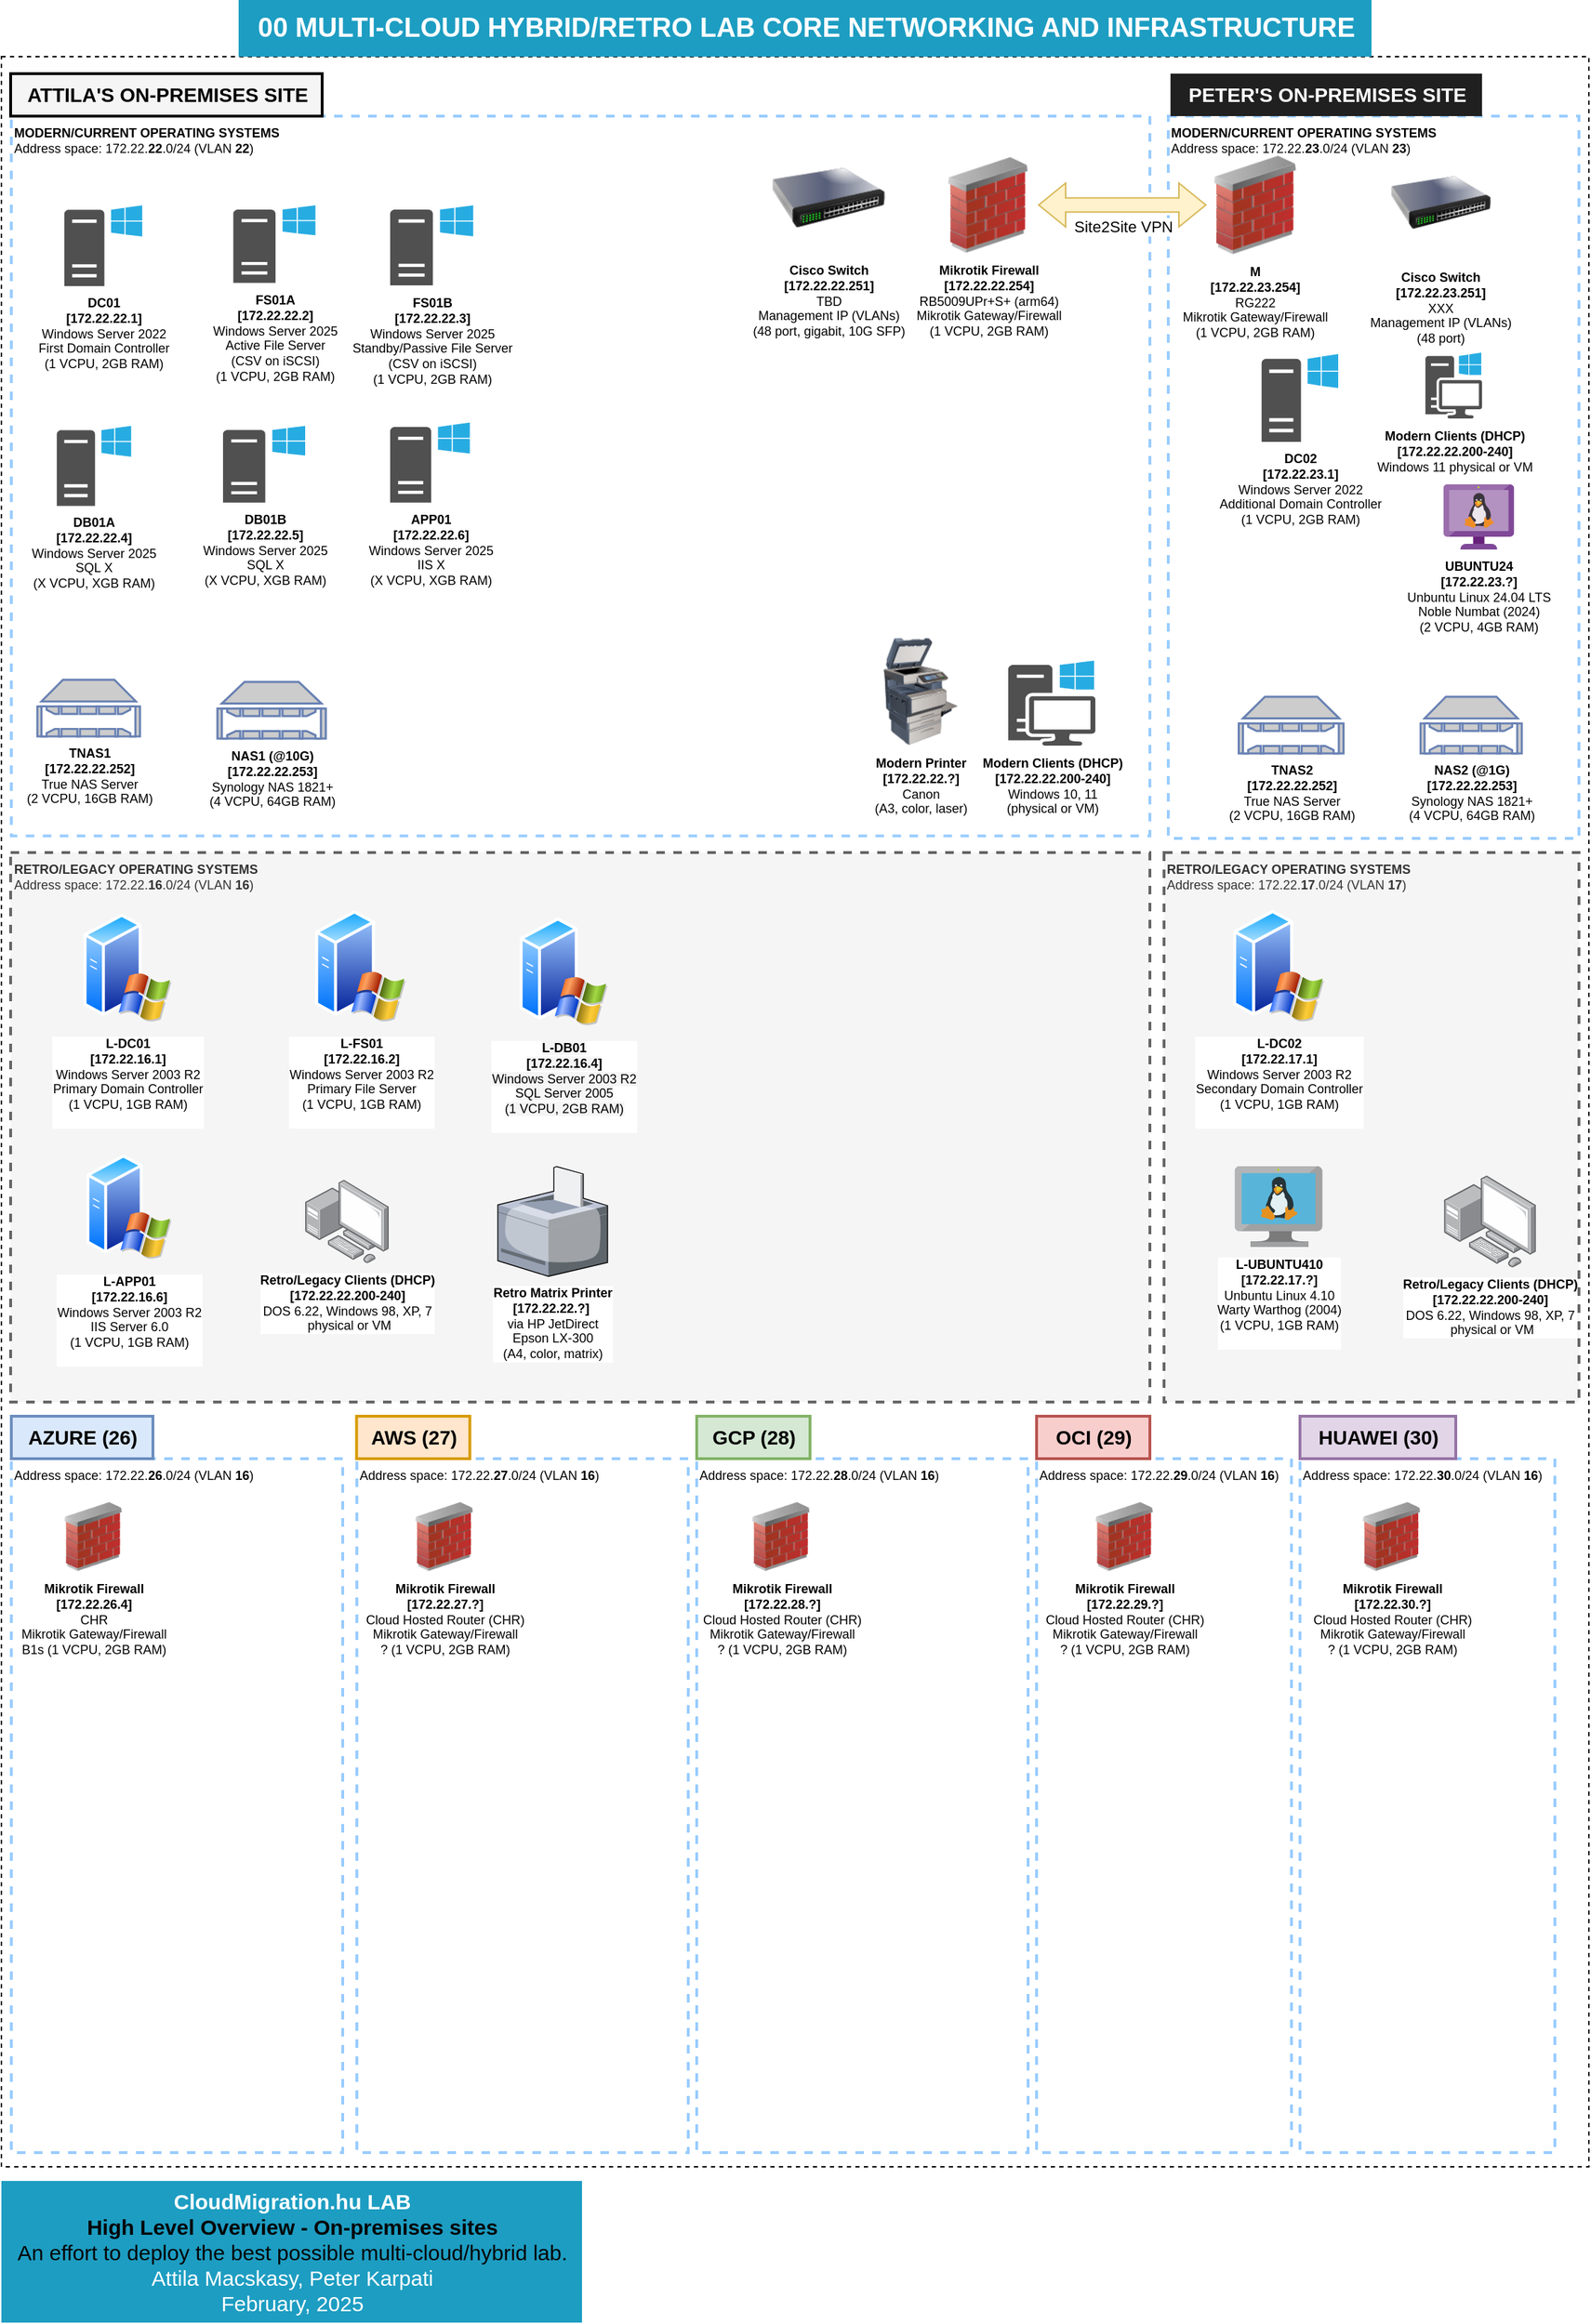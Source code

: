 <mxfile version="26.0.9">
  <diagram name="Page-1" id="yOE6Ou8vBkwqOuFUj9-g">
    <mxGraphModel dx="1296" dy="748" grid="1" gridSize="10" guides="1" tooltips="1" connect="1" arrows="1" fold="1" page="1" pageScale="1" pageWidth="1169" pageHeight="1654" math="0" shadow="0">
      <root>
        <mxCell id="0" />
        <mxCell id="1" parent="0" />
        <mxCell id="JqiDVA5L8YPAO0YXyxtW-15" value="" style="rounded=0;whiteSpace=wrap;html=1;dashed=1;fontSize=9;" parent="1" vertex="1">
          <mxGeometry x="19" y="50" width="1121" height="1490" as="geometry" />
        </mxCell>
        <mxCell id="JqiDVA5L8YPAO0YXyxtW-26" value="&lt;b&gt;&lt;font color=&quot;#ffffff&quot;&gt;CloudMigration.hu LAB&lt;/font&gt;&lt;br&gt;&lt;font color=&quot;#050505&quot;&gt;High Level O&lt;/font&gt;&lt;/b&gt;&lt;b&gt;&lt;font color=&quot;#050505&quot;&gt;verview - On-premises sites&lt;/font&gt;&lt;/b&gt;&lt;div&gt;&lt;font color=&quot;#050505&quot;&gt;&lt;div&gt;An effort to deploy the best possible multi-cloud/hybrid lab.&lt;/div&gt;&lt;/font&gt;&lt;font color=&quot;#ffffff&quot;&gt;Attila Macskasy, Peter Karpati&lt;/font&gt;&lt;br&gt;&lt;font color=&quot;#ffffff&quot;&gt;February, 2025&lt;/font&gt;&lt;/div&gt;" style="text;html=1;align=center;verticalAlign=middle;resizable=0;points=[];autosize=1;strokeColor=none;fillColor=light-dark(#1d9dc2, #1d293b);fontSize=15;fontFamily=Helvetica;" parent="1" vertex="1">
          <mxGeometry x="19" y="1550" width="410" height="100" as="geometry" />
        </mxCell>
        <mxCell id="C6mmBQ8od_YR21sbnJJz-4" value="&lt;div&gt;&lt;b&gt;RETRO/LEGACY OPERATING SYSTEMS&lt;/b&gt;&lt;br&gt;&lt;/div&gt;Address space: 172.22.&lt;b&gt;16&lt;/b&gt;.0/24 (VLAN&amp;nbsp;&lt;b&gt;16&lt;/b&gt;)" style="rounded=0;whiteSpace=wrap;html=1;fontColor=#333333;fillColor=#f5f5f5;dashed=1;strokeColor=#666666;strokeWidth=2;align=left;verticalAlign=top;fontSize=9;" vertex="1" parent="1">
          <mxGeometry x="25.5" y="612" width="804.5" height="388" as="geometry" />
        </mxCell>
        <mxCell id="JqiDVA5L8YPAO0YXyxtW-18" value="&lt;div&gt;&lt;b&gt;MODERN/CURRENT OPERATING SYSTEMS&lt;/b&gt;&lt;/div&gt;Address space: 172.22.&lt;b&gt;22&lt;/b&gt;.0/24 (VLAN &lt;b&gt;22&lt;/b&gt;)" style="rounded=0;whiteSpace=wrap;html=1;fontColor=#030303;fillColor=none;dashed=1;strokeColor=#99CCFF;strokeWidth=2;align=left;verticalAlign=top;fontSize=9;" parent="1" vertex="1">
          <mxGeometry x="26" y="92" width="804" height="508.24" as="geometry" />
        </mxCell>
        <mxCell id="JqiDVA5L8YPAO0YXyxtW-23" value="&lt;b&gt;ATTILA&#39;S ON-PREMISES SITE&lt;/b&gt;" style="text;html=1;align=center;verticalAlign=middle;resizable=0;points=[];autosize=1;strokeColor=default;fillColor=light-dark(#f5f5f5, #1d293b);fontSize=14;fontFamily=Helvetica;strokeWidth=2;" parent="1" vertex="1">
          <mxGeometry x="25.5" y="62" width="220" height="30" as="geometry" />
        </mxCell>
        <mxCell id="C6mmBQ8od_YR21sbnJJz-6" value="&lt;div style=&quot;forced-color-adjust: none;&quot;&gt;&lt;b style=&quot;forced-color-adjust: none;&quot;&gt;DC01&lt;/b&gt;&lt;/div&gt;&lt;div style=&quot;forced-color-adjust: none;&quot;&gt;&lt;b style=&quot;forced-color-adjust: none;&quot;&gt;[172.22.22.1]&lt;/b&gt;&lt;/div&gt;Windows Server 2022&lt;div style=&quot;forced-color-adjust: none;&quot;&gt;First Domain Controller&lt;br style=&quot;forced-color-adjust: none;&quot;&gt;&lt;div style=&quot;forced-color-adjust: none;&quot;&gt;(1 VCPU, 2GB RAM)&lt;br style=&quot;forced-color-adjust: none;&quot;&gt;&lt;div style=&quot;forced-color-adjust: none;&quot;&gt;&lt;br style=&quot;forced-color-adjust: none; color: rgb(0, 0, 0); font-family: Helvetica; font-style: normal; font-variant-ligatures: normal; font-variant-caps: normal; font-weight: 400; letter-spacing: normal; orphans: 2; text-align: center; text-indent: 0px; text-transform: none; widows: 2; word-spacing: 0px; -webkit-text-stroke-width: 0px; white-space: nowrap; background-color: rgb(255, 255, 255); text-decoration-thickness: initial; text-decoration-style: initial; text-decoration-color: initial;&quot;&gt;&lt;br&gt;&lt;br&gt;&lt;/div&gt;&lt;/div&gt;&lt;/div&gt;" style="sketch=0;pointerEvents=1;shadow=0;dashed=0;html=1;strokeColor=none;fillColor=#505050;labelPosition=center;verticalLabelPosition=bottom;verticalAlign=top;outlineConnect=0;align=center;shape=mxgraph.office.servers.windows_server;fontSize=9;" vertex="1" parent="1">
          <mxGeometry x="63.43" y="155" width="55" height="57" as="geometry" />
        </mxCell>
        <mxCell id="C6mmBQ8od_YR21sbnJJz-5" value="&lt;div&gt;&lt;b&gt;L-DC01&lt;/b&gt;&lt;/div&gt;&lt;div&gt;&lt;b&gt;[172.22.16.1]&lt;/b&gt;&lt;/div&gt;Windows Server 2003 R2&lt;div&gt;Primary Domain Controller&lt;br&gt;&lt;div&gt;(1 VCPU, 1GB RAM)&lt;br&gt;&lt;div&gt;&lt;br&gt;&lt;/div&gt;&lt;/div&gt;&lt;/div&gt;" style="image;aspect=fixed;perimeter=ellipsePerimeter;html=1;align=center;shadow=0;dashed=0;spacingTop=3;image=img/lib/active_directory/windows_server_2.svg;fontSize=9;imageBackground=none;" vertex="1" parent="1">
          <mxGeometry x="77" y="654.4" width="62.08" height="77.6" as="geometry" />
        </mxCell>
        <mxCell id="C6mmBQ8od_YR21sbnJJz-8" value="&lt;div&gt;&lt;b&gt;RETRO/LEGACY OPERATING SYSTEMS&lt;/b&gt;&lt;br&gt;&lt;/div&gt;Address space: 172.22.&lt;b&gt;17&lt;/b&gt;.0/24 (VLAN&amp;nbsp;&lt;b&gt;17&lt;/b&gt;)" style="rounded=0;whiteSpace=wrap;html=1;fontColor=#333333;fillColor=#f5f5f5;dashed=1;strokeColor=#666666;strokeWidth=2;align=left;verticalAlign=top;fontSize=9;" vertex="1" parent="1">
          <mxGeometry x="840" y="612" width="293" height="388" as="geometry" />
        </mxCell>
        <mxCell id="C6mmBQ8od_YR21sbnJJz-9" value="&lt;div&gt;&lt;b&gt;MODERN/CURRENT OPERATING SYSTEMS&lt;/b&gt;&lt;/div&gt;Address space: 172.22.&lt;b&gt;23&lt;/b&gt;.0/24 (VLAN &lt;b&gt;23&lt;/b&gt;)" style="rounded=0;whiteSpace=wrap;html=1;fontColor=#030303;fillColor=none;dashed=1;strokeColor=#99CCFF;strokeWidth=2;align=left;verticalAlign=top;fontSize=9;" vertex="1" parent="1">
          <mxGeometry x="843" y="92" width="290" height="510" as="geometry" />
        </mxCell>
        <mxCell id="C6mmBQ8od_YR21sbnJJz-10" value="&lt;b&gt;PETER&#39;S ON-PREMISES SITE&lt;/b&gt;" style="text;html=1;align=center;verticalAlign=middle;resizable=0;points=[];autosize=1;strokeColor=none;fillColor=light-dark(#202020, #1f2f1e);fontSize=14;fontFamily=Helvetica;fontColor=#FFFFFF;" vertex="1" parent="1">
          <mxGeometry x="844.57" y="62" width="220" height="30" as="geometry" />
        </mxCell>
        <mxCell id="C6mmBQ8od_YR21sbnJJz-15" value="&lt;div&gt;&lt;b&gt;L-FS01&lt;/b&gt;&lt;/div&gt;&lt;div&gt;&lt;b&gt;[172.22.16.2]&lt;/b&gt;&lt;b&gt;&lt;br&gt;&lt;/b&gt;&lt;/div&gt;Windows Server 2003 R2&lt;div&gt;Primary File Server&lt;br&gt;&lt;div&gt;(1 VCPU, 1GB RAM)&lt;br&gt;&lt;div&gt;&lt;br&gt;&lt;/div&gt;&lt;/div&gt;&lt;/div&gt;" style="image;aspect=fixed;perimeter=ellipsePerimeter;html=1;align=center;shadow=0;dashed=0;spacingTop=3;image=img/lib/active_directory/windows_server_2.svg;fontSize=9;imageBackground=none;" vertex="1" parent="1">
          <mxGeometry x="240.5" y="652" width="64" height="80" as="geometry" />
        </mxCell>
        <mxCell id="C6mmBQ8od_YR21sbnJJz-22" value="&lt;div style=&quot;forced-color-adjust: none;&quot;&gt;&lt;b style=&quot;forced-color-adjust: none;&quot;&gt;DC02&lt;/b&gt;&lt;/div&gt;&lt;div style=&quot;forced-color-adjust: none;&quot;&gt;&lt;b style=&quot;forced-color-adjust: none;&quot;&gt;&lt;b&gt;[172.22.23.1]&lt;/b&gt;&lt;br&gt;&lt;/b&gt;&lt;/div&gt;Windows Server 2022&lt;div style=&quot;forced-color-adjust: none;&quot;&gt;Additional Domain Controller&lt;br style=&quot;forced-color-adjust: none;&quot;&gt;&lt;div style=&quot;forced-color-adjust: none;&quot;&gt;(1 VCPU, 2GB RAM)&lt;br style=&quot;forced-color-adjust: none;&quot;&gt;&lt;div style=&quot;forced-color-adjust: none;&quot;&gt;&lt;br style=&quot;forced-color-adjust: none; color: rgb(0, 0, 0); font-family: Helvetica; font-style: normal; font-variant-ligatures: normal; font-variant-caps: normal; font-weight: 400; letter-spacing: normal; orphans: 2; text-align: center; text-indent: 0px; text-transform: none; widows: 2; word-spacing: 0px; -webkit-text-stroke-width: 0px; white-space: nowrap; background-color: rgb(255, 255, 255); text-decoration-thickness: initial; text-decoration-style: initial; text-decoration-color: initial;&quot;&gt;&lt;br&gt;&lt;br&gt;&lt;/div&gt;&lt;/div&gt;&lt;/div&gt;" style="sketch=0;pointerEvents=1;shadow=0;dashed=0;html=1;strokeColor=none;fillColor=#505050;labelPosition=center;verticalLabelPosition=bottom;verticalAlign=top;outlineConnect=0;align=center;shape=mxgraph.office.servers.windows_server;fontSize=9;" vertex="1" parent="1">
          <mxGeometry x="908.88" y="259.98" width="54.12" height="62.02" as="geometry" />
        </mxCell>
        <mxCell id="C6mmBQ8od_YR21sbnJJz-23" value="&lt;div style=&quot;forced-color-adjust: none;&quot;&gt;&lt;b style=&quot;forced-color-adjust: none;&quot;&gt;FS01A&lt;/b&gt;&lt;/div&gt;&lt;div style=&quot;forced-color-adjust: none;&quot;&gt;&lt;b style=&quot;forced-color-adjust: none;&quot;&gt;[172.22.22.2]&lt;/b&gt;&lt;/div&gt;Windows Server 2025&lt;div style=&quot;forced-color-adjust: none;&quot;&gt;Active File Server&lt;/div&gt;&lt;div style=&quot;forced-color-adjust: none;&quot;&gt;(CSV on iSCSI)&lt;br style=&quot;forced-color-adjust: none;&quot;&gt;&lt;div style=&quot;forced-color-adjust: none;&quot;&gt;(1 VCPU, 2GB RAM)&lt;/div&gt;&lt;/div&gt;" style="sketch=0;pointerEvents=1;shadow=0;dashed=0;html=1;strokeColor=none;fillColor=#505050;labelPosition=center;verticalLabelPosition=bottom;verticalAlign=top;outlineConnect=0;align=center;shape=mxgraph.office.servers.windows_server;fontSize=9;" vertex="1" parent="1">
          <mxGeometry x="182.75" y="155" width="58" height="54.75" as="geometry" />
        </mxCell>
        <mxCell id="C6mmBQ8od_YR21sbnJJz-24" value="&lt;div style=&quot;forced-color-adjust: none;&quot;&gt;&lt;b style=&quot;forced-color-adjust: none;&quot;&gt;FS01B&lt;/b&gt;&lt;/div&gt;&lt;div style=&quot;forced-color-adjust: none;&quot;&gt;&lt;b style=&quot;forced-color-adjust: none;&quot;&gt;[172.22.22.3]&lt;/b&gt;&lt;/div&gt;Windows Server 2025&lt;div style=&quot;forced-color-adjust: none;&quot;&gt;Standby/Passive File Server&lt;/div&gt;&lt;div style=&quot;forced-color-adjust: none;&quot;&gt;(CSV on iSCSI)&lt;br style=&quot;forced-color-adjust: none;&quot;&gt;&lt;div style=&quot;forced-color-adjust: none;&quot;&gt;(1 VCPU, 2GB RAM)&lt;/div&gt;&lt;/div&gt;" style="sketch=0;pointerEvents=1;shadow=0;dashed=0;html=1;strokeColor=none;fillColor=#505050;labelPosition=center;verticalLabelPosition=bottom;verticalAlign=top;outlineConnect=0;align=center;shape=mxgraph.office.servers.windows_server;fontSize=9;" vertex="1" parent="1">
          <mxGeometry x="293.54" y="155.0" width="58.63" height="56.5" as="geometry" />
        </mxCell>
        <mxCell id="C6mmBQ8od_YR21sbnJJz-16" value="" style="shape=image;verticalLabelPosition=bottom;labelBackgroundColor=default;verticalAlign=top;aspect=fixed;imageAspect=0;image=https://www.ixsystems.com/wp-content/uploads/2021/02/truenas_enterprise-logo-full-color-rgb.png;fontSize=9;" vertex="1" parent="1">
          <mxGeometry x="44.37" y="460" width="80" height="20" as="geometry" />
        </mxCell>
        <mxCell id="C6mmBQ8od_YR21sbnJJz-21" value="" style="shape=image;verticalLabelPosition=bottom;labelBackgroundColor=default;verticalAlign=top;aspect=fixed;imageAspect=0;image=https://nascompares.com/wp-content/uploads/2016/09/Synology-all-black-logo-for-banner.png;fontSize=9;" vertex="1" parent="1">
          <mxGeometry x="173.06" y="460" width="75" height="20" as="geometry" />
        </mxCell>
        <mxCell id="C6mmBQ8od_YR21sbnJJz-25" value="&lt;div style=&quot;color: rgb(0, 0, 0);&quot;&gt;&lt;b&gt;TNAS1&lt;/b&gt;&lt;/div&gt;&lt;div style=&quot;color: rgb(0, 0, 0);&quot;&gt;&lt;b&gt;[172.22.22.252]&lt;/b&gt;&lt;/div&gt;&lt;span style=&quot;color: rgb(0, 0, 0);&quot;&gt;True NAS Server&lt;/span&gt;&lt;div style=&quot;color: rgb(0, 0, 0);&quot;&gt;&lt;div style=&quot;color: rgb(0, 0, 0);&quot;&gt;&lt;span style=&quot;color: light-dark(rgb(0, 0, 0), rgb(0, 0, 0)); background-color: transparent;&quot;&gt;(2 VCPU, 16GB RAM)&lt;/span&gt;&lt;br&gt;&lt;/div&gt;&lt;/div&gt;" style="fontColor=#0066CC;verticalAlign=top;verticalLabelPosition=bottom;labelPosition=center;align=center;html=1;outlineConnect=0;fillColor=#CCCCCC;strokeColor=#6881B3;gradientColor=none;gradientDirection=north;strokeWidth=2;shape=mxgraph.networks.nas_filer;fontSize=9;" vertex="1" parent="1">
          <mxGeometry x="44.37" y="490" width="72.5" height="40" as="geometry" />
        </mxCell>
        <mxCell id="C6mmBQ8od_YR21sbnJJz-26" value="&lt;div style=&quot;color: rgb(0, 0, 0);&quot;&gt;&lt;b&gt;NAS1 (@10G)&lt;/b&gt;&lt;/div&gt;&lt;div style=&quot;color: rgb(0, 0, 0);&quot;&gt;&lt;b&gt;[172.22.22.253]&lt;/b&gt;&lt;/div&gt;&lt;span style=&quot;color: rgb(0, 0, 0);&quot;&gt;Synology NAS 1821+&lt;/span&gt;&lt;div style=&quot;color: rgb(0, 0, 0);&quot;&gt;&lt;div style=&quot;color: rgb(0, 0, 0);&quot;&gt;&lt;span style=&quot;color: light-dark(rgb(0, 0, 0), rgb(0, 0, 0)); background-color: transparent;&quot;&gt;(4 VCPU, 64GB RAM)&lt;/span&gt;&lt;br&gt;&lt;/div&gt;&lt;/div&gt;" style="fontColor=#0066CC;verticalAlign=top;verticalLabelPosition=bottom;labelPosition=center;align=center;html=1;outlineConnect=0;fillColor=#CCCCCC;strokeColor=#6881B3;gradientColor=none;gradientDirection=north;strokeWidth=2;shape=mxgraph.networks.nas_filer;fontSize=9;" vertex="1" parent="1">
          <mxGeometry x="171.56" y="491.5" width="76.5" height="40" as="geometry" />
        </mxCell>
        <mxCell id="C6mmBQ8od_YR21sbnJJz-27" value="&lt;div&gt;&lt;b style=&quot;background-color: light-dark(rgb(245, 245, 245), rgb(237, 237, 237));&quot;&gt;L-DB01&lt;/b&gt;&lt;/div&gt;&lt;div&gt;&lt;b style=&quot;background-color: light-dark(rgb(245, 245, 245), rgb(237, 237, 237));&quot;&gt;[172.22.16.4]&lt;/b&gt;&lt;/div&gt;&lt;span style=&quot;background-color: light-dark(rgb(245, 245, 245), rgb(237, 237, 237));&quot;&gt;Windows Server 2003 R2&lt;/span&gt;&lt;div&gt;&lt;span style=&quot;background-color: light-dark(rgb(245, 245, 245), rgb(237, 237, 237));&quot;&gt;SQL Server 2005&lt;br&gt;&lt;/span&gt;&lt;div&gt;&lt;span style=&quot;background-color: light-dark(rgb(245, 245, 245), rgb(237, 237, 237));&quot;&gt;(1 VCPU, 2GB RAM)&lt;br&gt;&lt;/span&gt;&lt;div&gt;&lt;br&gt;&lt;/div&gt;&lt;/div&gt;&lt;/div&gt;" style="image;aspect=fixed;perimeter=ellipsePerimeter;html=1;align=center;shadow=0;dashed=0;spacingTop=3;image=img/lib/active_directory/windows_server_2.svg;fontSize=9;imageBackground=none;" vertex="1" parent="1">
          <mxGeometry x="384.96" y="657" width="62.08" height="77.6" as="geometry" />
        </mxCell>
        <mxCell id="C6mmBQ8od_YR21sbnJJz-28" value="&lt;div&gt;&lt;b&gt;L-APP01&lt;/b&gt;&lt;/div&gt;&lt;div&gt;&lt;b&gt;[172.22.16.6]&lt;/b&gt;&lt;/div&gt;Windows Server 2003 R2&lt;div&gt;IIS Server 6.0&lt;br&gt;&lt;div&gt;(1 VCPU, 1GB RAM)&lt;br&gt;&lt;div&gt;&lt;br&gt;&lt;/div&gt;&lt;/div&gt;&lt;/div&gt;" style="image;aspect=fixed;perimeter=ellipsePerimeter;html=1;align=center;shadow=0;dashed=0;spacingTop=3;image=img/lib/active_directory/windows_server_2.svg;fontSize=9;" vertex="1" parent="1">
          <mxGeometry x="79.08" y="824.5" width="60" height="75" as="geometry" />
        </mxCell>
        <mxCell id="C6mmBQ8od_YR21sbnJJz-30" value="&lt;div&gt;&lt;b&gt;UBUNTU24&lt;/b&gt;&lt;/div&gt;&lt;div&gt;&lt;b&gt;[172.22.23.?]&lt;/b&gt;&lt;/div&gt;Unbuntu Linux 24.04 LTS&lt;div&gt;Noble Numbat (2024)&lt;br&gt;&lt;div&gt;(2 VCPU, 4GB RAM)&lt;br&gt;&lt;div&gt;&lt;br&gt;&lt;/div&gt;&lt;/div&gt;&lt;/div&gt;" style="image;sketch=0;aspect=fixed;html=1;points=[];align=center;fontSize=9;image=img/lib/mscae/VM_Linux_Non_Azure.svg;" vertex="1" parent="1">
          <mxGeometry x="1037.25" y="352" width="50" height="46" as="geometry" />
        </mxCell>
        <mxCell id="C6mmBQ8od_YR21sbnJJz-29" value="&lt;div&gt;&lt;b&gt;L-UBUNTU410&lt;/b&gt;&lt;/div&gt;&lt;div&gt;&lt;b&gt;[172.22.17.?]&lt;/b&gt;&lt;/div&gt;Unbuntu Linux 4.10&lt;div&gt;Warty Warthog (2004)&lt;br&gt;&lt;div&gt;(1 VCPU, 1GB RAM)&lt;br&gt;&lt;div&gt;&lt;br&gt;&lt;/div&gt;&lt;/div&gt;&lt;/div&gt;" style="image;sketch=0;aspect=fixed;html=1;points=[];align=center;fontSize=9;image=img/lib/mscae/VM_Linux.svg;" vertex="1" parent="1">
          <mxGeometry x="889.84" y="833.45" width="62.07" height="57.1" as="geometry" />
        </mxCell>
        <mxCell id="C6mmBQ8od_YR21sbnJJz-31" value="&lt;div&gt;&lt;b&gt;L-DC02&lt;/b&gt;&lt;/div&gt;&lt;div&gt;&lt;b&gt;[172.22.17.1]&lt;/b&gt;&lt;/div&gt;Windows Server 2003 R2&lt;div&gt;Secondary Domain Controller&lt;br&gt;&lt;div&gt;(1 VCPU, 1GB RAM)&lt;br&gt;&lt;div&gt;&lt;br&gt;&lt;/div&gt;&lt;/div&gt;&lt;/div&gt;" style="image;aspect=fixed;perimeter=ellipsePerimeter;html=1;align=center;shadow=0;dashed=0;spacingTop=3;image=img/lib/active_directory/windows_server_2.svg;fontSize=9;" vertex="1" parent="1">
          <mxGeometry x="888.75" y="651.69" width="64.25" height="80.31" as="geometry" />
        </mxCell>
        <mxCell id="C6mmBQ8od_YR21sbnJJz-32" value="&lt;div style=&quot;forced-color-adjust: none; color: rgb(0, 0, 0); font-family: Helvetica; font-style: normal; font-variant-ligatures: normal; font-variant-caps: normal; letter-spacing: normal; orphans: 2; text-align: center; text-indent: 0px; text-transform: none; widows: 2; word-spacing: 0px; -webkit-text-stroke-width: 0px; white-space: nowrap; text-decoration-thickness: initial; text-decoration-style: initial; text-decoration-color: initial;&quot;&gt;&lt;b&gt;Mikrotik Firewall&lt;/b&gt;&lt;/div&gt;&lt;div style=&quot;forced-color-adjust: none; color: rgb(0, 0, 0); font-family: Helvetica; font-style: normal; font-variant-ligatures: normal; font-variant-caps: normal; font-weight: 400; letter-spacing: normal; orphans: 2; text-align: center; text-indent: 0px; text-transform: none; widows: 2; word-spacing: 0px; -webkit-text-stroke-width: 0px; white-space: nowrap; text-decoration-thickness: initial; text-decoration-style: initial; text-decoration-color: initial;&quot;&gt;&lt;b style=&quot;forced-color-adjust: none;&quot;&gt;[172.22.22.254]&lt;/b&gt;&lt;/div&gt;RB5009UPr+S+ (arm64)&lt;br&gt;&lt;div style=&quot;forced-color-adjust: none; color: rgb(0, 0, 0); font-family: Helvetica; font-style: normal; font-variant-ligatures: normal; font-variant-caps: normal; font-weight: 400; letter-spacing: normal; orphans: 2; text-align: center; text-indent: 0px; text-transform: none; widows: 2; word-spacing: 0px; -webkit-text-stroke-width: 0px; white-space: nowrap; text-decoration-thickness: initial; text-decoration-style: initial; text-decoration-color: initial;&quot;&gt;Mikrotik Gateway/Firewall&lt;br style=&quot;forced-color-adjust: none;&quot;&gt;&lt;div style=&quot;forced-color-adjust: none;&quot;&gt;(1 VCPU, 2GB RAM)&lt;/div&gt;&lt;/div&gt;" style="image;html=1;image=img/lib/clip_art/networking/Firewall_02_128x128.png;fontSize=9;labelBackgroundColor=#FFFFFF;" vertex="1" parent="1">
          <mxGeometry x="680.5" y="121" width="70.5" height="67.5" as="geometry" />
        </mxCell>
        <mxCell id="C6mmBQ8od_YR21sbnJJz-33" value="&lt;div style=&quot;color: rgb(0, 0, 0);&quot;&gt;&lt;div style=&quot;color: rgb(0, 0, 0);&quot;&gt;&lt;b&gt;Cisco Switch&lt;/b&gt;&lt;/div&gt;&lt;div style=&quot;color: rgb(0, 0, 0);&quot;&gt;&lt;b&gt;[172.22.22.251]&lt;/b&gt;&lt;/div&gt;&lt;span&gt;TBD&lt;/span&gt;&lt;br&gt;&lt;div style=&quot;color: rgb(0, 0, 0);&quot;&gt;Management IP (VLANs)&lt;br&gt;&lt;div&gt;(48 port, gigabit, 10G SFP)&lt;/div&gt;&lt;/div&gt;&lt;/div&gt;" style="image;html=1;image=img/lib/clip_art/networking/Switch_128x128.png;fontSize=9;labelBackgroundColor=#FFFFFF;" vertex="1" parent="1">
          <mxGeometry x="563" y="111" width="79.88" height="77.5" as="geometry" />
        </mxCell>
        <mxCell id="C6mmBQ8od_YR21sbnJJz-35" value="&lt;div style=&quot;forced-color-adjust: none; color: rgb(0, 0, 0); font-family: Helvetica; font-style: normal; font-variant-ligatures: normal; font-variant-caps: normal; font-weight: 400; letter-spacing: normal; orphans: 2; text-align: center; text-indent: 0px; text-transform: none; widows: 2; word-spacing: 0px; -webkit-text-stroke-width: 0px; white-space: nowrap; text-decoration-thickness: initial; text-decoration-style: initial; text-decoration-color: initial;&quot;&gt;&lt;b style=&quot;forced-color-adjust: none;&quot;&gt;M&lt;/b&gt;&lt;/div&gt;&lt;div style=&quot;forced-color-adjust: none; color: rgb(0, 0, 0); font-family: Helvetica; font-style: normal; font-variant-ligatures: normal; font-variant-caps: normal; font-weight: 400; letter-spacing: normal; orphans: 2; text-align: center; text-indent: 0px; text-transform: none; widows: 2; word-spacing: 0px; -webkit-text-stroke-width: 0px; white-space: nowrap; text-decoration-thickness: initial; text-decoration-style: initial; text-decoration-color: initial;&quot;&gt;&lt;b style=&quot;forced-color-adjust: none;&quot;&gt;[172.22.23.254]&lt;/b&gt;&lt;/div&gt;&lt;span&gt;RG222&lt;/span&gt;&lt;br&gt;&lt;div style=&quot;forced-color-adjust: none; color: rgb(0, 0, 0); font-family: Helvetica; font-style: normal; font-variant-ligatures: normal; font-variant-caps: normal; font-weight: 400; letter-spacing: normal; orphans: 2; text-align: center; text-indent: 0px; text-transform: none; widows: 2; word-spacing: 0px; -webkit-text-stroke-width: 0px; white-space: nowrap; text-decoration-thickness: initial; text-decoration-style: initial; text-decoration-color: initial;&quot;&gt;Mikrotik Gateway/Firewall&lt;br style=&quot;forced-color-adjust: none;&quot;&gt;&lt;div style=&quot;forced-color-adjust: none;&quot;&gt;(1 VCPU, 2GB RAM)&lt;/div&gt;&lt;/div&gt;" style="image;html=1;image=img/lib/clip_art/networking/Firewall_02_128x128.png;fontSize=9;labelBackgroundColor=#FFFFFF;" vertex="1" parent="1">
          <mxGeometry x="870" y="120" width="68.81" height="69.5" as="geometry" />
        </mxCell>
        <mxCell id="C6mmBQ8od_YR21sbnJJz-36" value="&lt;div style=&quot;color: rgb(0, 0, 0);&quot;&gt;&lt;b&gt;Cisco Switch&lt;/b&gt;&lt;/div&gt;&lt;div style=&quot;color: rgb(0, 0, 0);&quot;&gt;&lt;b&gt;[172.22.23.251]&lt;/b&gt;&lt;/div&gt;&lt;span&gt;XXX&lt;/span&gt;&lt;br&gt;&lt;div style=&quot;color: rgb(0, 0, 0);&quot;&gt;Management IP (VLANs)&lt;br&gt;&lt;div&gt;(48 port)&lt;/div&gt;&lt;/div&gt;" style="image;html=1;image=img/lib/clip_art/networking/Switch_128x128.png;fontSize=9;labelBackgroundColor=#FFFFFF;" vertex="1" parent="1">
          <mxGeometry x="1000" y="112" width="70.75" height="82.25" as="geometry" />
        </mxCell>
        <mxCell id="C6mmBQ8od_YR21sbnJJz-37" value="" style="shape=image;verticalLabelPosition=bottom;labelBackgroundColor=default;verticalAlign=top;aspect=fixed;imageAspect=0;image=https://www.ixsystems.com/wp-content/uploads/2021/02/truenas_enterprise-logo-full-color-rgb.png;fontSize=9;" vertex="1" parent="1">
          <mxGeometry x="892.75" y="472" width="80" height="20" as="geometry" />
        </mxCell>
        <mxCell id="C6mmBQ8od_YR21sbnJJz-38" value="" style="shape=image;verticalLabelPosition=bottom;labelBackgroundColor=default;verticalAlign=top;aspect=fixed;imageAspect=0;image=https://nascompares.com/wp-content/uploads/2016/09/Synology-all-black-logo-for-banner.png;fontSize=9;" vertex="1" parent="1">
          <mxGeometry x="1024.75" y="472" width="75" height="20" as="geometry" />
        </mxCell>
        <mxCell id="C6mmBQ8od_YR21sbnJJz-39" value="&lt;div style=&quot;color: rgb(0, 0, 0);&quot;&gt;&lt;b&gt;TNAS2&lt;/b&gt;&lt;/div&gt;&lt;div style=&quot;color: rgb(0, 0, 0);&quot;&gt;&lt;b&gt;[172.22.22.252]&lt;/b&gt;&lt;/div&gt;&lt;span style=&quot;color: rgb(0, 0, 0);&quot;&gt;True NAS Server&lt;/span&gt;&lt;div style=&quot;color: rgb(0, 0, 0);&quot;&gt;&lt;div style=&quot;color: rgb(0, 0, 0);&quot;&gt;&lt;span style=&quot;color: light-dark(rgb(0, 0, 0), rgb(0, 0, 0)); background-color: transparent;&quot;&gt;(2 VCPU, 16GB RAM)&lt;/span&gt;&lt;br&gt;&lt;/div&gt;&lt;/div&gt;" style="fontColor=#0066CC;verticalAlign=top;verticalLabelPosition=bottom;labelPosition=center;align=center;html=1;outlineConnect=0;fillColor=#CCCCCC;strokeColor=#6881B3;gradientColor=none;gradientDirection=north;strokeWidth=2;shape=mxgraph.networks.nas_filer;fontSize=9;" vertex="1" parent="1">
          <mxGeometry x="892.75" y="502" width="74" height="40" as="geometry" />
        </mxCell>
        <mxCell id="C6mmBQ8od_YR21sbnJJz-40" value="&lt;div style=&quot;color: rgb(0, 0, 0);&quot;&gt;&lt;b&gt;NAS2&amp;nbsp;&lt;/b&gt;&lt;b style=&quot;background-color: transparent;&quot;&gt;(@1G)&lt;/b&gt;&lt;/div&gt;&lt;div style=&quot;color: rgb(0, 0, 0);&quot;&gt;&lt;b&gt;[172.22.22.253]&lt;/b&gt;&lt;/div&gt;&lt;span style=&quot;color: rgb(0, 0, 0);&quot;&gt;Synology NAS 1821+&lt;/span&gt;&lt;div style=&quot;color: rgb(0, 0, 0);&quot;&gt;&lt;div style=&quot;color: rgb(0, 0, 0);&quot;&gt;&lt;span style=&quot;color: light-dark(rgb(0, 0, 0), rgb(0, 0, 0)); background-color: transparent;&quot;&gt;(4 VCPU, 64GB RAM)&lt;/span&gt;&lt;br&gt;&lt;/div&gt;&lt;/div&gt;" style="fontColor=#0066CC;verticalAlign=top;verticalLabelPosition=bottom;labelPosition=center;align=center;html=1;outlineConnect=0;fillColor=#CCCCCC;strokeColor=#6881B3;gradientColor=none;gradientDirection=north;strokeWidth=2;shape=mxgraph.networks.nas_filer;fontSize=9;" vertex="1" parent="1">
          <mxGeometry x="1021.13" y="502" width="71.5" height="40" as="geometry" />
        </mxCell>
        <mxCell id="C6mmBQ8od_YR21sbnJJz-42" value="&lt;div style=&quot;forced-color-adjust: none;&quot;&gt;&lt;b style=&quot;forced-color-adjust: none;&quot;&gt;DB01A&lt;/b&gt;&lt;/div&gt;&lt;div style=&quot;forced-color-adjust: none;&quot;&gt;&lt;b style=&quot;forced-color-adjust: none;&quot;&gt;[172.22.22.4]&lt;/b&gt;&lt;/div&gt;Windows Server 2025&lt;div style=&quot;forced-color-adjust: none;&quot;&gt;SQL X&lt;/div&gt;&lt;div style=&quot;forced-color-adjust: none;&quot;&gt;&lt;div style=&quot;forced-color-adjust: none;&quot;&gt;(X VCPU, XGB RAM)&lt;/div&gt;&lt;/div&gt;" style="sketch=0;pointerEvents=1;shadow=0;dashed=0;html=1;strokeColor=none;fillColor=#505050;labelPosition=center;verticalLabelPosition=bottom;verticalAlign=top;outlineConnect=0;align=center;shape=mxgraph.office.servers.windows_server;fontSize=9;" vertex="1" parent="1">
          <mxGeometry x="58.12" y="310.7" width="52.5" height="56.5" as="geometry" />
        </mxCell>
        <mxCell id="C6mmBQ8od_YR21sbnJJz-44" value="&lt;div style=&quot;forced-color-adjust: none;&quot;&gt;&lt;b style=&quot;forced-color-adjust: none;&quot;&gt;DB01B&lt;/b&gt;&lt;/div&gt;&lt;div style=&quot;forced-color-adjust: none;&quot;&gt;&lt;b style=&quot;forced-color-adjust: none;&quot;&gt;[172.22.22.5]&lt;/b&gt;&lt;/div&gt;Windows Server 2025&lt;div style=&quot;forced-color-adjust: none;&quot;&gt;SQL X&lt;/div&gt;&lt;div style=&quot;forced-color-adjust: none;&quot;&gt;&lt;div style=&quot;forced-color-adjust: none;&quot;&gt;(X VCPU, XGB RAM)&lt;/div&gt;&lt;/div&gt;" style="sketch=0;pointerEvents=1;shadow=0;dashed=0;html=1;strokeColor=none;fillColor=#505050;labelPosition=center;verticalLabelPosition=bottom;verticalAlign=top;outlineConnect=0;align=center;shape=mxgraph.office.servers.windows_server;fontSize=9;" vertex="1" parent="1">
          <mxGeometry x="175.5" y="310.7" width="58" height="54.22" as="geometry" />
        </mxCell>
        <mxCell id="C6mmBQ8od_YR21sbnJJz-45" value="&lt;div style=&quot;forced-color-adjust: none;&quot;&gt;&lt;b style=&quot;forced-color-adjust: none;&quot;&gt;APP01&lt;/b&gt;&lt;/div&gt;&lt;div style=&quot;forced-color-adjust: none;&quot;&gt;&lt;b style=&quot;forced-color-adjust: none;&quot;&gt;[172.22.22.6]&lt;/b&gt;&lt;/div&gt;Windows Server 2025&lt;div style=&quot;forced-color-adjust: none;&quot;&gt;IIS X&lt;/div&gt;&lt;div style=&quot;forced-color-adjust: none;&quot;&gt;&lt;div style=&quot;forced-color-adjust: none;&quot;&gt;(X VCPU, XGB RAM)&lt;/div&gt;&lt;/div&gt;" style="sketch=0;pointerEvents=1;shadow=0;dashed=0;html=1;strokeColor=none;fillColor=#505050;labelPosition=center;verticalLabelPosition=bottom;verticalAlign=top;outlineConnect=0;align=center;shape=mxgraph.office.servers.windows_server;fontSize=9;" vertex="1" parent="1">
          <mxGeometry x="293.54" y="308.42" width="56.25" height="56.5" as="geometry" />
        </mxCell>
        <mxCell id="C6mmBQ8od_YR21sbnJJz-52" value="&lt;div style=&quot;&quot;&gt;&lt;b&gt;Modern Clients (DHCP)&lt;/b&gt;&lt;/div&gt;&lt;div style=&quot;&quot;&gt;&lt;b&gt;[172.22.22.200-240]&lt;/b&gt;&lt;/div&gt;&lt;div style=&quot;&quot;&gt;Windows 10, 11&lt;/div&gt;&lt;div style=&quot;&quot;&gt;(physical or VM)&lt;/div&gt;" style="sketch=0;pointerEvents=1;shadow=0;dashed=0;html=1;strokeColor=none;fillColor=#505050;labelPosition=center;verticalLabelPosition=bottom;verticalAlign=top;outlineConnect=0;align=center;shape=mxgraph.office.devices.workstation_pc;fontSize=9;fontColor=#000000;labelBackgroundColor=#FFFFFF;" vertex="1" parent="1">
          <mxGeometry x="730" y="476.5" width="61.5" height="60" as="geometry" />
        </mxCell>
        <mxCell id="C6mmBQ8od_YR21sbnJJz-53" value="&lt;div style=&quot;&quot;&gt;&lt;b&gt;Retro/Legacy Clients (DHCP)&lt;/b&gt;&lt;/div&gt;&lt;div style=&quot;&quot;&gt;&lt;b&gt;[172.22.22.200-240]&lt;/b&gt;&lt;/div&gt;&lt;div style=&quot;&quot;&gt;DOS 6.22, Windows 98, XP, 7&lt;/div&gt;&lt;div style=&quot;&quot;&gt;&lt;span style=&quot;color: light-dark(rgb(0, 0, 0), rgb(255, 255, 255));&quot;&gt;&amp;nbsp;physical or VM&lt;/span&gt;&lt;/div&gt;" style="image;points=[];aspect=fixed;html=1;align=center;shadow=0;dashed=0;image=img/lib/allied_telesis/computer_and_terminals/Personal_Computer_with_Server.svg;fontSize=9;labelBackgroundColor=#FFFFFF;" vertex="1" parent="1">
          <mxGeometry x="233.5" y="843" width="59" height="59" as="geometry" />
        </mxCell>
        <mxCell id="C6mmBQ8od_YR21sbnJJz-54" value="&lt;div style=&quot;&quot;&gt;&lt;b&gt;Modern Clients (DHCP)&lt;/b&gt;&lt;/div&gt;&lt;div style=&quot;&quot;&gt;&lt;b&gt;[172.22.22.200-240]&lt;/b&gt;&lt;/div&gt;&lt;div style=&quot;&quot;&gt;Windows 11 physical or VM&lt;/div&gt;" style="sketch=0;pointerEvents=1;shadow=0;dashed=0;html=1;strokeColor=none;fillColor=#505050;labelPosition=center;verticalLabelPosition=bottom;verticalAlign=top;outlineConnect=0;align=center;shape=mxgraph.office.devices.workstation_pc;fontSize=9;labelBackgroundColor=#FFFFFF;" vertex="1" parent="1">
          <mxGeometry x="1024.57" y="259" width="40" height="46.5" as="geometry" />
        </mxCell>
        <mxCell id="C6mmBQ8od_YR21sbnJJz-55" value="&lt;div style=&quot;&quot;&gt;&lt;b&gt;Retro/Legacy Clients (DHCP)&lt;/b&gt;&lt;/div&gt;&lt;div style=&quot;&quot;&gt;&lt;b&gt;[172.22.22.200-240]&lt;/b&gt;&lt;/div&gt;&lt;div style=&quot;&quot;&gt;DOS 6.22, Windows 98, XP, 7&lt;/div&gt;&lt;div style=&quot;&quot;&gt;&lt;span style=&quot;color: light-dark(rgb(0, 0, 0), rgb(255, 255, 255));&quot;&gt;&amp;nbsp;physical or VM&lt;/span&gt;&lt;/div&gt;" style="image;points=[];aspect=fixed;html=1;align=center;shadow=0;dashed=0;image=img/lib/allied_telesis/computer_and_terminals/Personal_Computer_with_Server.svg;fontSize=9;labelBackgroundColor=#FFFFFF;" vertex="1" parent="1">
          <mxGeometry x="1037.68" y="840" width="65" height="65" as="geometry" />
        </mxCell>
        <mxCell id="C6mmBQ8od_YR21sbnJJz-56" value="&lt;div style=&quot;&quot;&gt;&lt;b&gt;Modern Printer&lt;/b&gt;&lt;/div&gt;&lt;div style=&quot;&quot;&gt;&lt;b&gt;[172.22.22.?]&lt;/b&gt;&lt;/div&gt;&lt;div style=&quot;&quot;&gt;Canon&lt;/div&gt;&lt;div style=&quot;&quot;&gt;(A3,&amp;nbsp;&lt;span style=&quot;background-color: light-dark(rgb(255, 255, 255), rgb(18, 18, 18)); color: light-dark(rgb(0, 0, 0), rgb(255, 255, 255));&quot;&gt;color, laser)&lt;/span&gt;&lt;/div&gt;&lt;div style=&quot;&quot;&gt;&lt;br&gt;&lt;/div&gt;" style="image;html=1;image=img/lib/clip_art/computers/Printer_Commercial_128x128.png;fontSize=9;labelBackgroundColor=#FFFFFF;" vertex="1" parent="1">
          <mxGeometry x="630" y="460" width="76" height="76.5" as="geometry" />
        </mxCell>
        <mxCell id="C6mmBQ8od_YR21sbnJJz-58" value="&lt;div style=&quot;&quot;&gt;&lt;b&gt;Retro Matrix Printer&lt;/b&gt;&lt;/div&gt;&lt;div style=&quot;&quot;&gt;&lt;b style=&quot;&quot;&gt;[172.22.22.?]&amp;nbsp;&lt;/b&gt;&lt;/div&gt;&lt;div style=&quot;&quot;&gt;&lt;span style=&quot;&quot;&gt;via HP JetDirect&lt;/span&gt;&lt;br&gt;&lt;/div&gt;&lt;div style=&quot;&quot;&gt;Epson LX-300&lt;/div&gt;&lt;div style=&quot;&quot;&gt;(A4, color, matrix)&lt;/div&gt;" style="verticalLabelPosition=bottom;sketch=0;aspect=fixed;html=1;verticalAlign=top;strokeColor=none;align=center;outlineConnect=0;shape=mxgraph.citrix.printer;fontSize=9;fontColor=#000000;labelBackgroundColor=#FFFFFF;" vertex="1" parent="1">
          <mxGeometry x="369.54" y="833.75" width="77.5" height="77.5" as="geometry" />
        </mxCell>
        <mxCell id="C6mmBQ8od_YR21sbnJJz-59" value="&lt;b&gt;00 MULTI-CLOUD HYBRID/RETRO LAB CORE NETWORKING AND INFRASTRUCTURE&lt;/b&gt;" style="text;html=1;align=center;verticalAlign=middle;resizable=0;points=[];autosize=1;strokeColor=none;fillColor=light-dark(#1d9dc2, #281d00);fontSize=19;fontFamily=Helvetica;fontColor=light-dark(#ffffff, #ededed);" vertex="1" parent="1">
          <mxGeometry x="186.5" y="10" width="800" height="40" as="geometry" />
        </mxCell>
        <mxCell id="C6mmBQ8od_YR21sbnJJz-66" value="&lt;div&gt;&lt;span style=&quot;background-color: transparent; color: light-dark(rgb(3, 3, 3), rgb(235, 235, 235));&quot;&gt;Address space: 172.22.&lt;b&gt;2&lt;/b&gt;&lt;/span&gt;&lt;b style=&quot;background-color: transparent; color: light-dark(rgb(3, 3, 3), rgb(235, 235, 235));&quot;&gt;6&lt;/b&gt;&lt;span style=&quot;background-color: transparent; color: light-dark(rgb(3, 3, 3), rgb(235, 235, 235));&quot;&gt;.0/24 (VLAN&amp;nbsp;&lt;/span&gt;&lt;b style=&quot;background-color: transparent; color: light-dark(rgb(3, 3, 3), rgb(235, 235, 235));&quot;&gt;16&lt;/b&gt;&lt;span style=&quot;background-color: transparent; color: light-dark(rgb(3, 3, 3), rgb(235, 235, 235));&quot;&gt;)&lt;/span&gt;&lt;br&gt;&lt;/div&gt;" style="rounded=0;whiteSpace=wrap;html=1;fontColor=#030303;fillColor=none;dashed=1;strokeColor=#99CCFF;strokeWidth=2;align=left;verticalAlign=top;fontSize=9;" vertex="1" parent="1">
          <mxGeometry x="26" y="1040" width="234" height="490" as="geometry" />
        </mxCell>
        <mxCell id="C6mmBQ8od_YR21sbnJJz-77" value="&lt;b&gt;AZURE (26)&lt;/b&gt;" style="text;html=1;align=center;verticalAlign=middle;resizable=0;points=[];autosize=1;strokeColor=#6c8ebf;fillColor=#dae8fc;fontSize=14;fontFamily=Helvetica;strokeWidth=2;" vertex="1" parent="1">
          <mxGeometry x="26.0" y="1010" width="100" height="30" as="geometry" />
        </mxCell>
        <mxCell id="C6mmBQ8od_YR21sbnJJz-86" value="&lt;div&gt;&lt;span style=&quot;background-color: transparent; color: light-dark(rgb(3, 3, 3), rgb(235, 235, 235));&quot;&gt;Address space: 172.22.&lt;/span&gt;&lt;b style=&quot;background-color: transparent; color: light-dark(rgb(3, 3, 3), rgb(235, 235, 235));&quot;&gt;27&lt;/b&gt;&lt;span style=&quot;background-color: transparent; color: light-dark(rgb(3, 3, 3), rgb(235, 235, 235));&quot;&gt;.0/24 (VLAN&amp;nbsp;&lt;/span&gt;&lt;b style=&quot;background-color: transparent; color: light-dark(rgb(3, 3, 3), rgb(235, 235, 235));&quot;&gt;16&lt;/b&gt;&lt;span style=&quot;background-color: transparent; color: light-dark(rgb(3, 3, 3), rgb(235, 235, 235));&quot;&gt;)&lt;/span&gt;&lt;br&gt;&lt;/div&gt;" style="rounded=0;whiteSpace=wrap;html=1;fontColor=#030303;fillColor=none;dashed=1;strokeColor=#99CCFF;strokeWidth=2;align=left;verticalAlign=top;fontSize=9;" vertex="1" parent="1">
          <mxGeometry x="270" y="1040" width="234" height="490" as="geometry" />
        </mxCell>
        <mxCell id="C6mmBQ8od_YR21sbnJJz-87" value="&lt;b&gt;AWS (27)&lt;/b&gt;" style="text;html=1;align=center;verticalAlign=middle;resizable=0;points=[];autosize=1;strokeColor=#d79b00;fillColor=#ffe6cc;fontSize=14;fontFamily=Helvetica;strokeWidth=2;" vertex="1" parent="1">
          <mxGeometry x="269.79" y="1010" width="80" height="30" as="geometry" />
        </mxCell>
        <mxCell id="C6mmBQ8od_YR21sbnJJz-88" value="&lt;div&gt;&lt;span style=&quot;background-color: transparent; color: light-dark(rgb(3, 3, 3), rgb(235, 235, 235));&quot;&gt;Address space: 172.22.&lt;/span&gt;&lt;b style=&quot;background-color: transparent; color: light-dark(rgb(3, 3, 3), rgb(235, 235, 235));&quot;&gt;28&lt;/b&gt;&lt;span style=&quot;background-color: transparent; color: light-dark(rgb(3, 3, 3), rgb(235, 235, 235));&quot;&gt;.0/24 (VLAN&amp;nbsp;&lt;/span&gt;&lt;b style=&quot;background-color: transparent; color: light-dark(rgb(3, 3, 3), rgb(235, 235, 235));&quot;&gt;16&lt;/b&gt;&lt;span style=&quot;background-color: transparent; color: light-dark(rgb(3, 3, 3), rgb(235, 235, 235));&quot;&gt;)&lt;/span&gt;&lt;br&gt;&lt;/div&gt;" style="rounded=0;whiteSpace=wrap;html=1;fontColor=#030303;fillColor=none;dashed=1;strokeColor=#99CCFF;strokeWidth=2;align=left;verticalAlign=top;fontSize=9;" vertex="1" parent="1">
          <mxGeometry x="510" y="1040" width="234" height="490" as="geometry" />
        </mxCell>
        <mxCell id="C6mmBQ8od_YR21sbnJJz-89" value="&lt;b&gt;GCP (28)&lt;/b&gt;" style="text;html=1;align=center;verticalAlign=middle;resizable=0;points=[];autosize=1;strokeColor=#82b366;fillColor=#d5e8d4;fontSize=14;fontFamily=Helvetica;strokeWidth=2;" vertex="1" parent="1">
          <mxGeometry x="510" y="1010" width="80" height="30" as="geometry" />
        </mxCell>
        <mxCell id="C6mmBQ8od_YR21sbnJJz-90" value="&lt;div&gt;&lt;span style=&quot;background-color: transparent; color: light-dark(rgb(3, 3, 3), rgb(235, 235, 235));&quot;&gt;Address space: 172.22.&lt;/span&gt;&lt;b style=&quot;background-color: transparent; color: light-dark(rgb(3, 3, 3), rgb(235, 235, 235));&quot;&gt;29&lt;/b&gt;&lt;span style=&quot;background-color: transparent; color: light-dark(rgb(3, 3, 3), rgb(235, 235, 235));&quot;&gt;.0/24 (VLAN&amp;nbsp;&lt;/span&gt;&lt;b style=&quot;background-color: transparent; color: light-dark(rgb(3, 3, 3), rgb(235, 235, 235));&quot;&gt;16&lt;/b&gt;&lt;span style=&quot;background-color: transparent; color: light-dark(rgb(3, 3, 3), rgb(235, 235, 235));&quot;&gt;)&lt;/span&gt;&lt;br&gt;&lt;/div&gt;" style="rounded=0;whiteSpace=wrap;html=1;fontColor=#030303;fillColor=none;dashed=1;strokeColor=#99CCFF;strokeWidth=2;align=left;verticalAlign=top;fontSize=9;" vertex="1" parent="1">
          <mxGeometry x="750" y="1040" width="180" height="490" as="geometry" />
        </mxCell>
        <mxCell id="C6mmBQ8od_YR21sbnJJz-91" value="&lt;b&gt;OCI (29)&lt;/b&gt;" style="text;html=1;align=center;verticalAlign=middle;resizable=0;points=[];autosize=1;strokeColor=#b85450;fillColor=#f8cecc;fontSize=14;fontFamily=Helvetica;strokeWidth=2;" vertex="1" parent="1">
          <mxGeometry x="750" y="1010" width="80" height="30" as="geometry" />
        </mxCell>
        <mxCell id="C6mmBQ8od_YR21sbnJJz-92" value="&lt;div&gt;&lt;span style=&quot;background-color: transparent; color: light-dark(rgb(3, 3, 3), rgb(235, 235, 235));&quot;&gt;Address space: 172.22.&lt;b&gt;30&lt;/b&gt;&lt;/span&gt;&lt;span style=&quot;background-color: transparent; color: light-dark(rgb(3, 3, 3), rgb(235, 235, 235));&quot;&gt;.0/24 (VLAN&amp;nbsp;&lt;/span&gt;&lt;b style=&quot;background-color: transparent; color: light-dark(rgb(3, 3, 3), rgb(235, 235, 235));&quot;&gt;16&lt;/b&gt;&lt;span style=&quot;background-color: transparent; color: light-dark(rgb(3, 3, 3), rgb(235, 235, 235));&quot;&gt;)&lt;/span&gt;&lt;br&gt;&lt;/div&gt;" style="rounded=0;whiteSpace=wrap;html=1;fontColor=#030303;fillColor=none;dashed=1;strokeColor=#99CCFF;strokeWidth=2;align=left;verticalAlign=top;fontSize=9;" vertex="1" parent="1">
          <mxGeometry x="936" y="1040" width="180" height="490" as="geometry" />
        </mxCell>
        <mxCell id="C6mmBQ8od_YR21sbnJJz-93" value="&lt;b&gt;HUAWEI (30)&lt;/b&gt;" style="text;html=1;align=center;verticalAlign=middle;resizable=0;points=[];autosize=1;strokeColor=#9673a6;fillColor=#e1d5e7;fontSize=14;fontFamily=Helvetica;strokeWidth=2;" vertex="1" parent="1">
          <mxGeometry x="936" y="1010" width="110" height="30" as="geometry" />
        </mxCell>
        <mxCell id="C6mmBQ8od_YR21sbnJJz-94" value="&lt;div style=&quot;forced-color-adjust: none; color: rgb(0, 0, 0); font-family: Helvetica; font-style: normal; font-variant-ligatures: normal; font-variant-caps: normal; letter-spacing: normal; orphans: 2; text-align: center; text-indent: 0px; text-transform: none; widows: 2; word-spacing: 0px; -webkit-text-stroke-width: 0px; white-space: nowrap; text-decoration-thickness: initial; text-decoration-style: initial; text-decoration-color: initial;&quot;&gt;&lt;b&gt;Mikrotik Firewall&lt;/b&gt;&lt;/div&gt;&lt;div style=&quot;forced-color-adjust: none; color: rgb(0, 0, 0); font-family: Helvetica; font-style: normal; font-variant-ligatures: normal; font-variant-caps: normal; font-weight: 400; letter-spacing: normal; orphans: 2; text-align: center; text-indent: 0px; text-transform: none; widows: 2; word-spacing: 0px; -webkit-text-stroke-width: 0px; white-space: nowrap; text-decoration-thickness: initial; text-decoration-style: initial; text-decoration-color: initial;&quot;&gt;&lt;b style=&quot;forced-color-adjust: none;&quot;&gt;[172.22.26.4]&lt;/b&gt;&lt;/div&gt;&lt;span&gt;CHR&lt;/span&gt;&lt;br&gt;&lt;div style=&quot;forced-color-adjust: none; color: rgb(0, 0, 0); font-family: Helvetica; font-style: normal; font-variant-ligatures: normal; font-variant-caps: normal; font-weight: 400; letter-spacing: normal; orphans: 2; text-align: center; text-indent: 0px; text-transform: none; widows: 2; word-spacing: 0px; -webkit-text-stroke-width: 0px; white-space: nowrap; text-decoration-thickness: initial; text-decoration-style: initial; text-decoration-color: initial;&quot;&gt;Mikrotik Gateway/Firewall&lt;br style=&quot;forced-color-adjust: none;&quot;&gt;&lt;div style=&quot;forced-color-adjust: none;&quot;&gt;B1s (1 VCPU, 2GB RAM)&lt;/div&gt;&lt;/div&gt;" style="image;html=1;image=img/lib/clip_art/networking/Firewall_02_128x128.png;fontSize=9;labelBackgroundColor=#FFFFFF;" vertex="1" parent="1">
          <mxGeometry x="63.43" y="1070" width="40.88" height="50" as="geometry" />
        </mxCell>
        <mxCell id="C6mmBQ8od_YR21sbnJJz-96" value="" style="shape=flexArrow;endArrow=classic;startArrow=classic;html=1;rounded=0;align=center;fillColor=#fff2cc;strokeColor=#d6b656;" edge="1" parent="1" source="C6mmBQ8od_YR21sbnJJz-35" target="C6mmBQ8od_YR21sbnJJz-32">
          <mxGeometry width="100" height="100" relative="1" as="geometry">
            <mxPoint x="550" y="210" as="sourcePoint" />
            <mxPoint x="650" y="110" as="targetPoint" />
          </mxGeometry>
        </mxCell>
        <mxCell id="C6mmBQ8od_YR21sbnJJz-97" value="Site2Site VPN" style="edgeLabel;html=1;align=center;verticalAlign=middle;resizable=0;points=[];" vertex="1" connectable="0" parent="C6mmBQ8od_YR21sbnJJz-96">
          <mxGeometry x="0.707" y="-3" relative="1" as="geometry">
            <mxPoint x="42" y="18" as="offset" />
          </mxGeometry>
        </mxCell>
        <mxCell id="C6mmBQ8od_YR21sbnJJz-99" value="&lt;div style=&quot;forced-color-adjust: none; color: rgb(0, 0, 0); font-family: Helvetica; font-style: normal; font-variant-ligatures: normal; font-variant-caps: normal; letter-spacing: normal; orphans: 2; text-align: center; text-indent: 0px; text-transform: none; widows: 2; word-spacing: 0px; -webkit-text-stroke-width: 0px; white-space: nowrap; text-decoration-thickness: initial; text-decoration-style: initial; text-decoration-color: initial;&quot;&gt;&lt;b&gt;Mikrotik Firewall&lt;/b&gt;&lt;/div&gt;&lt;div style=&quot;forced-color-adjust: none; color: rgb(0, 0, 0); font-family: Helvetica; font-style: normal; font-variant-ligatures: normal; font-variant-caps: normal; font-weight: 400; letter-spacing: normal; orphans: 2; text-align: center; text-indent: 0px; text-transform: none; widows: 2; word-spacing: 0px; -webkit-text-stroke-width: 0px; white-space: nowrap; text-decoration-thickness: initial; text-decoration-style: initial; text-decoration-color: initial;&quot;&gt;&lt;b style=&quot;forced-color-adjust: none;&quot;&gt;[172.22.27.?]&lt;/b&gt;&lt;/div&gt;Cloud Hosted Router (CHR)&lt;br&gt;&lt;div style=&quot;forced-color-adjust: none; color: rgb(0, 0, 0); font-family: Helvetica; font-style: normal; font-variant-ligatures: normal; font-variant-caps: normal; font-weight: 400; letter-spacing: normal; orphans: 2; text-align: center; text-indent: 0px; text-transform: none; widows: 2; word-spacing: 0px; -webkit-text-stroke-width: 0px; white-space: nowrap; text-decoration-thickness: initial; text-decoration-style: initial; text-decoration-color: initial;&quot;&gt;Mikrotik Gateway/Firewall&lt;br style=&quot;forced-color-adjust: none;&quot;&gt;&lt;div style=&quot;forced-color-adjust: none;&quot;&gt;? (1 VCPU, 2GB RAM)&lt;/div&gt;&lt;/div&gt;" style="image;html=1;image=img/lib/clip_art/networking/Firewall_02_128x128.png;fontSize=9;labelBackgroundColor=#FFFFFF;" vertex="1" parent="1">
          <mxGeometry x="311.29" y="1070" width="40.88" height="50" as="geometry" />
        </mxCell>
        <mxCell id="C6mmBQ8od_YR21sbnJJz-100" value="&lt;div style=&quot;forced-color-adjust: none; color: rgb(0, 0, 0); font-family: Helvetica; font-style: normal; font-variant-ligatures: normal; font-variant-caps: normal; letter-spacing: normal; orphans: 2; text-align: center; text-indent: 0px; text-transform: none; widows: 2; word-spacing: 0px; -webkit-text-stroke-width: 0px; white-space: nowrap; text-decoration-thickness: initial; text-decoration-style: initial; text-decoration-color: initial;&quot;&gt;&lt;b&gt;Mikrotik Firewall&lt;/b&gt;&lt;/div&gt;&lt;div style=&quot;forced-color-adjust: none; color: rgb(0, 0, 0); font-family: Helvetica; font-style: normal; font-variant-ligatures: normal; font-variant-caps: normal; font-weight: 400; letter-spacing: normal; orphans: 2; text-align: center; text-indent: 0px; text-transform: none; widows: 2; word-spacing: 0px; -webkit-text-stroke-width: 0px; white-space: nowrap; text-decoration-thickness: initial; text-decoration-style: initial; text-decoration-color: initial;&quot;&gt;&lt;b style=&quot;forced-color-adjust: none;&quot;&gt;[172.22.28.?]&lt;/b&gt;&lt;/div&gt;Cloud Hosted Router (CHR)&lt;br&gt;&lt;div style=&quot;forced-color-adjust: none; color: rgb(0, 0, 0); font-family: Helvetica; font-style: normal; font-variant-ligatures: normal; font-variant-caps: normal; font-weight: 400; letter-spacing: normal; orphans: 2; text-align: center; text-indent: 0px; text-transform: none; widows: 2; word-spacing: 0px; -webkit-text-stroke-width: 0px; white-space: nowrap; text-decoration-thickness: initial; text-decoration-style: initial; text-decoration-color: initial;&quot;&gt;Mikrotik Gateway/Firewall&lt;br style=&quot;forced-color-adjust: none;&quot;&gt;&lt;div style=&quot;forced-color-adjust: none;&quot;&gt;? (1 VCPU, 2GB RAM)&lt;/div&gt;&lt;/div&gt;" style="image;html=1;image=img/lib/clip_art/networking/Firewall_02_128x128.png;fontSize=9;labelBackgroundColor=#FFFFFF;" vertex="1" parent="1">
          <mxGeometry x="549.12" y="1070" width="40.88" height="50" as="geometry" />
        </mxCell>
        <mxCell id="C6mmBQ8od_YR21sbnJJz-101" value="&lt;div style=&quot;forced-color-adjust: none; color: rgb(0, 0, 0); font-family: Helvetica; font-style: normal; font-variant-ligatures: normal; font-variant-caps: normal; letter-spacing: normal; orphans: 2; text-align: center; text-indent: 0px; text-transform: none; widows: 2; word-spacing: 0px; -webkit-text-stroke-width: 0px; white-space: nowrap; text-decoration-thickness: initial; text-decoration-style: initial; text-decoration-color: initial;&quot;&gt;&lt;b&gt;Mikrotik Firewall&lt;/b&gt;&lt;/div&gt;&lt;div style=&quot;forced-color-adjust: none; color: rgb(0, 0, 0); font-family: Helvetica; font-style: normal; font-variant-ligatures: normal; font-variant-caps: normal; font-weight: 400; letter-spacing: normal; orphans: 2; text-align: center; text-indent: 0px; text-transform: none; widows: 2; word-spacing: 0px; -webkit-text-stroke-width: 0px; white-space: nowrap; text-decoration-thickness: initial; text-decoration-style: initial; text-decoration-color: initial;&quot;&gt;&lt;b style=&quot;forced-color-adjust: none;&quot;&gt;[172.22.29.?]&lt;/b&gt;&lt;/div&gt;Cloud Hosted Router (CHR)&lt;br&gt;&lt;div style=&quot;forced-color-adjust: none; color: rgb(0, 0, 0); font-family: Helvetica; font-style: normal; font-variant-ligatures: normal; font-variant-caps: normal; font-weight: 400; letter-spacing: normal; orphans: 2; text-align: center; text-indent: 0px; text-transform: none; widows: 2; word-spacing: 0px; -webkit-text-stroke-width: 0px; white-space: nowrap; text-decoration-thickness: initial; text-decoration-style: initial; text-decoration-color: initial;&quot;&gt;Mikrotik Gateway/Firewall&lt;br style=&quot;forced-color-adjust: none;&quot;&gt;&lt;div style=&quot;forced-color-adjust: none;&quot;&gt;? (1 VCPU, 2GB RAM)&lt;/div&gt;&lt;/div&gt;" style="image;html=1;image=img/lib/clip_art/networking/Firewall_02_128x128.png;fontSize=9;labelBackgroundColor=#FFFFFF;" vertex="1" parent="1">
          <mxGeometry x="791.5" y="1070" width="40.88" height="50" as="geometry" />
        </mxCell>
        <mxCell id="C6mmBQ8od_YR21sbnJJz-102" value="&lt;div style=&quot;forced-color-adjust: none; color: rgb(0, 0, 0); font-family: Helvetica; font-style: normal; font-variant-ligatures: normal; font-variant-caps: normal; letter-spacing: normal; orphans: 2; text-align: center; text-indent: 0px; text-transform: none; widows: 2; word-spacing: 0px; -webkit-text-stroke-width: 0px; white-space: nowrap; text-decoration-thickness: initial; text-decoration-style: initial; text-decoration-color: initial;&quot;&gt;&lt;b&gt;Mikrotik Firewall&lt;/b&gt;&lt;/div&gt;&lt;div style=&quot;forced-color-adjust: none; color: rgb(0, 0, 0); font-family: Helvetica; font-style: normal; font-variant-ligatures: normal; font-variant-caps: normal; font-weight: 400; letter-spacing: normal; orphans: 2; text-align: center; text-indent: 0px; text-transform: none; widows: 2; word-spacing: 0px; -webkit-text-stroke-width: 0px; white-space: nowrap; text-decoration-thickness: initial; text-decoration-style: initial; text-decoration-color: initial;&quot;&gt;&lt;b style=&quot;forced-color-adjust: none;&quot;&gt;[172.22.30.?]&lt;/b&gt;&lt;/div&gt;Cloud Hosted Router (CHR)&lt;br&gt;&lt;div style=&quot;forced-color-adjust: none; color: rgb(0, 0, 0); font-family: Helvetica; font-style: normal; font-variant-ligatures: normal; font-variant-caps: normal; font-weight: 400; letter-spacing: normal; orphans: 2; text-align: center; text-indent: 0px; text-transform: none; widows: 2; word-spacing: 0px; -webkit-text-stroke-width: 0px; white-space: nowrap; text-decoration-thickness: initial; text-decoration-style: initial; text-decoration-color: initial;&quot;&gt;Mikrotik Gateway/Firewall&lt;br style=&quot;forced-color-adjust: none;&quot;&gt;&lt;div style=&quot;forced-color-adjust: none;&quot;&gt;? (1 VCPU, 2GB RAM)&lt;/div&gt;&lt;/div&gt;" style="image;html=1;image=img/lib/clip_art/networking/Firewall_02_128x128.png;fontSize=9;labelBackgroundColor=#FFFFFF;" vertex="1" parent="1">
          <mxGeometry x="980.25" y="1070" width="40.88" height="50" as="geometry" />
        </mxCell>
      </root>
    </mxGraphModel>
  </diagram>
</mxfile>
